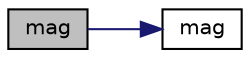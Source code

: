 digraph "mag"
{
  bgcolor="transparent";
  edge [fontname="Helvetica",fontsize="10",labelfontname="Helvetica",labelfontsize="10"];
  node [fontname="Helvetica",fontsize="10",shape=record];
  rankdir="LR";
  Node73715 [label="mag",height=0.2,width=0.4,color="black", fillcolor="grey75", style="filled", fontcolor="black"];
  Node73715 -> Node73716 [color="midnightblue",fontsize="10",style="solid",fontname="Helvetica"];
  Node73716 [label="mag",height=0.2,width=0.4,color="black",URL="$a21851.html#a929da2a3fdcf3dacbbe0487d3a330dae"];
}
